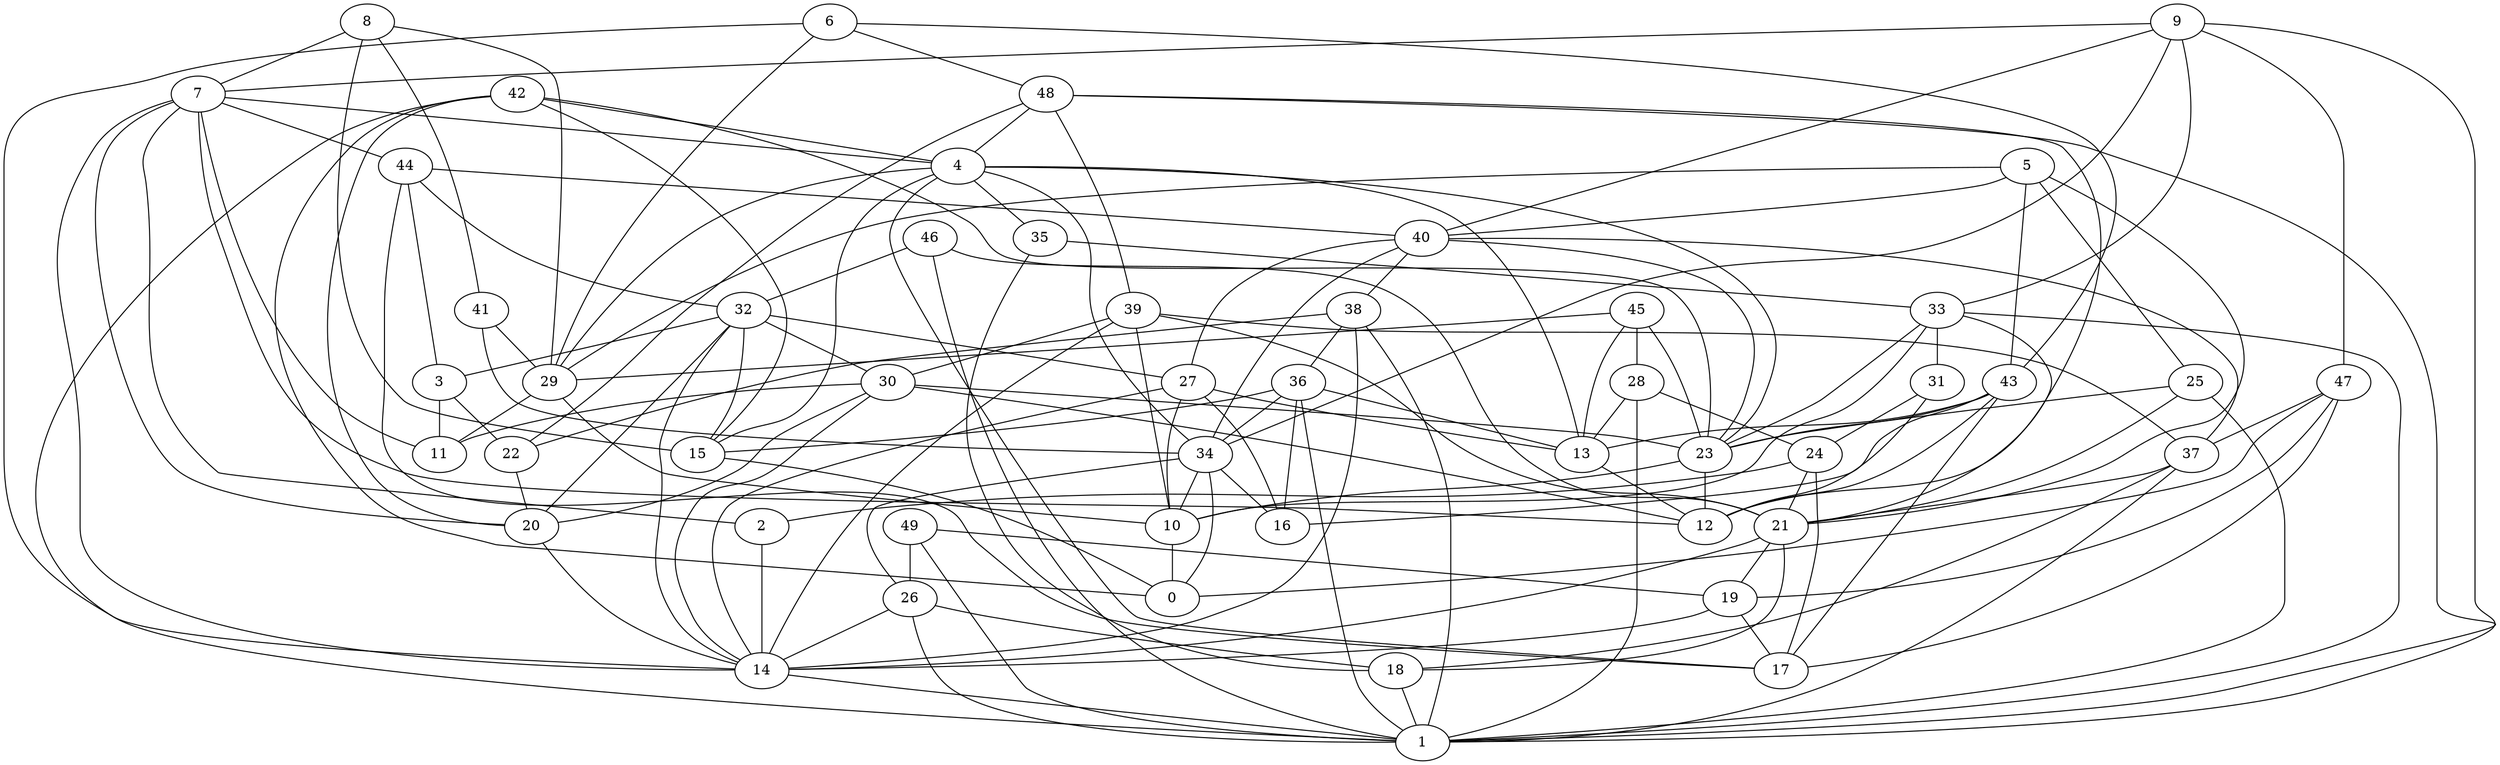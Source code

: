 digraph GG_graph {

subgraph G_graph {
edge [color = black]
"18" -> "1" [dir = none]
"46" -> "1" [dir = none]
"46" -> "32" [dir = none]
"46" -> "21" [dir = none]
"37" -> "18" [dir = none]
"37" -> "1" [dir = none]
"37" -> "21" [dir = none]
"47" -> "0" [dir = none]
"47" -> "37" [dir = none]
"47" -> "19" [dir = none]
"47" -> "17" [dir = none]
"5" -> "25" [dir = none]
"5" -> "40" [dir = none]
"5" -> "29" [dir = none]
"5" -> "21" [dir = none]
"5" -> "43" [dir = none]
"9" -> "47" [dir = none]
"9" -> "1" [dir = none]
"9" -> "7" [dir = none]
"9" -> "33" [dir = none]
"9" -> "34" [dir = none]
"9" -> "40" [dir = none]
"27" -> "16" [dir = none]
"27" -> "14" [dir = none]
"27" -> "10" [dir = none]
"27" -> "13" [dir = none]
"35" -> "18" [dir = none]
"35" -> "33" [dir = none]
"38" -> "1" [dir = none]
"38" -> "22" [dir = none]
"38" -> "14" [dir = none]
"8" -> "15" [dir = none]
"8" -> "29" [dir = none]
"8" -> "7" [dir = none]
"8" -> "41" [dir = none]
"10" -> "0" [dir = none]
"7" -> "14" [dir = none]
"7" -> "4" [dir = none]
"7" -> "11" [dir = none]
"7" -> "12" [dir = none]
"7" -> "44" [dir = none]
"7" -> "2" [dir = none]
"25" -> "1" [dir = none]
"25" -> "21" [dir = none]
"25" -> "23" [dir = none]
"2" -> "14" [dir = none]
"26" -> "14" [dir = none]
"26" -> "1" [dir = none]
"26" -> "18" [dir = none]
"32" -> "27" [dir = none]
"32" -> "15" [dir = none]
"32" -> "14" [dir = none]
"32" -> "20" [dir = none]
"32" -> "30" [dir = none]
"32" -> "3" [dir = none]
"13" -> "12" [dir = none]
"15" -> "0" [dir = none]
"29" -> "10" [dir = none]
"29" -> "11" [dir = none]
"4" -> "35" [dir = none]
"4" -> "17" [dir = none]
"4" -> "34" [dir = none]
"4" -> "13" [dir = none]
"4" -> "23" [dir = none]
"4" -> "29" [dir = none]
"4" -> "15" [dir = none]
"36" -> "34" [dir = none]
"36" -> "16" [dir = none]
"36" -> "13" [dir = none]
"36" -> "1" [dir = none]
"36" -> "15" [dir = none]
"22" -> "20" [dir = none]
"40" -> "23" [dir = none]
"40" -> "37" [dir = none]
"40" -> "27" [dir = none]
"40" -> "34" [dir = none]
"40" -> "38" [dir = none]
"33" -> "10" [dir = none]
"33" -> "31" [dir = none]
"33" -> "21" [dir = none]
"33" -> "23" [dir = none]
"33" -> "1" [dir = none]
"48" -> "39" [dir = none]
"48" -> "4" [dir = none]
"48" -> "1" [dir = none]
"48" -> "12" [dir = none]
"48" -> "22" [dir = none]
"39" -> "30" [dir = none]
"39" -> "10" [dir = none]
"39" -> "14" [dir = none]
"39" -> "37" [dir = none]
"39" -> "21" [dir = none]
"31" -> "24" [dir = none]
"31" -> "12" [dir = none]
"44" -> "17" [dir = none]
"44" -> "3" [dir = none]
"44" -> "32" [dir = none]
"44" -> "40" [dir = none]
"41" -> "29" [dir = none]
"41" -> "34" [dir = none]
"28" -> "1" [dir = none]
"28" -> "13" [dir = none]
"28" -> "24" [dir = none]
"30" -> "11" [dir = none]
"30" -> "12" [dir = none]
"30" -> "20" [dir = none]
"30" -> "14" [dir = none]
"30" -> "23" [dir = none]
"3" -> "22" [dir = none]
"3" -> "11" [dir = none]
"45" -> "29" [dir = none]
"45" -> "13" [dir = none]
"45" -> "23" [dir = none]
"45" -> "28" [dir = none]
"6" -> "48" [dir = none]
"6" -> "14" [dir = none]
"6" -> "29" [dir = none]
"6" -> "43" [dir = none]
"19" -> "17" [dir = none]
"19" -> "14" [dir = none]
"43" -> "12" [dir = none]
"43" -> "23" [dir = none]
"43" -> "17" [dir = none]
"43" -> "13" [dir = none]
"43" -> "16" [dir = none]
"34" -> "10" [dir = none]
"34" -> "0" [dir = none]
"34" -> "26" [dir = none]
"14" -> "1" [dir = none]
"20" -> "14" [dir = none]
"23" -> "12" [dir = none]
"23" -> "10" [dir = none]
"21" -> "19" [dir = none]
"21" -> "18" [dir = none]
"21" -> "14" [dir = none]
"49" -> "1" [dir = none]
"49" -> "26" [dir = none]
"49" -> "19" [dir = none]
"42" -> "4" [dir = none]
"42" -> "23" [dir = none]
"42" -> "0" [dir = none]
"42" -> "15" [dir = none]
"42" -> "1" [dir = none]
"42" -> "20" [dir = none]
"24" -> "2" [dir = none]
"24" -> "21" [dir = none]
"24" -> "17" [dir = none]
"38" -> "36" [dir = none]
"7" -> "20" [dir = none]
"34" -> "16" [dir = none]
}

}

